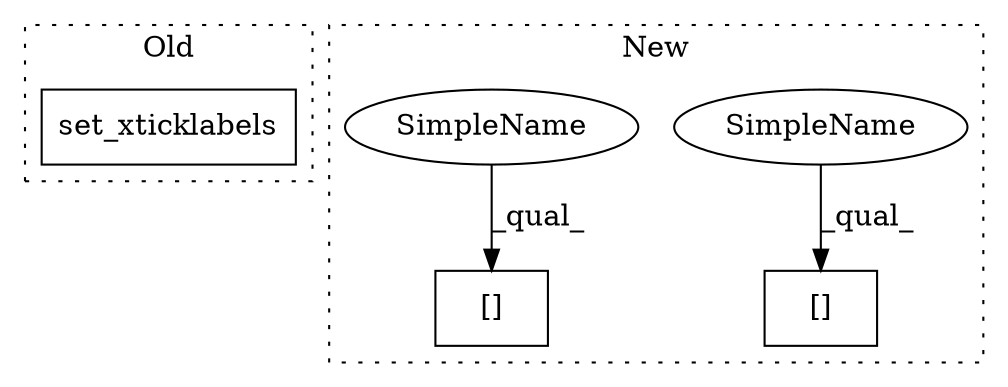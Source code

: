 digraph G {
subgraph cluster0 {
1 [label="set_xticklabels" a="32" s="4479,4513" l="16,1" shape="box"];
label = "Old";
style="dotted";
}
subgraph cluster1 {
2 [label="[]" a="2" s="5304,5324" l="12,1" shape="box"];
3 [label="[]" a="2" s="5430,5450" l="12,1" shape="box"];
4 [label="SimpleName" a="42" s="5430" l="11" shape="ellipse"];
5 [label="SimpleName" a="42" s="5304" l="11" shape="ellipse"];
label = "New";
style="dotted";
}
4 -> 3 [label="_qual_"];
5 -> 2 [label="_qual_"];
}